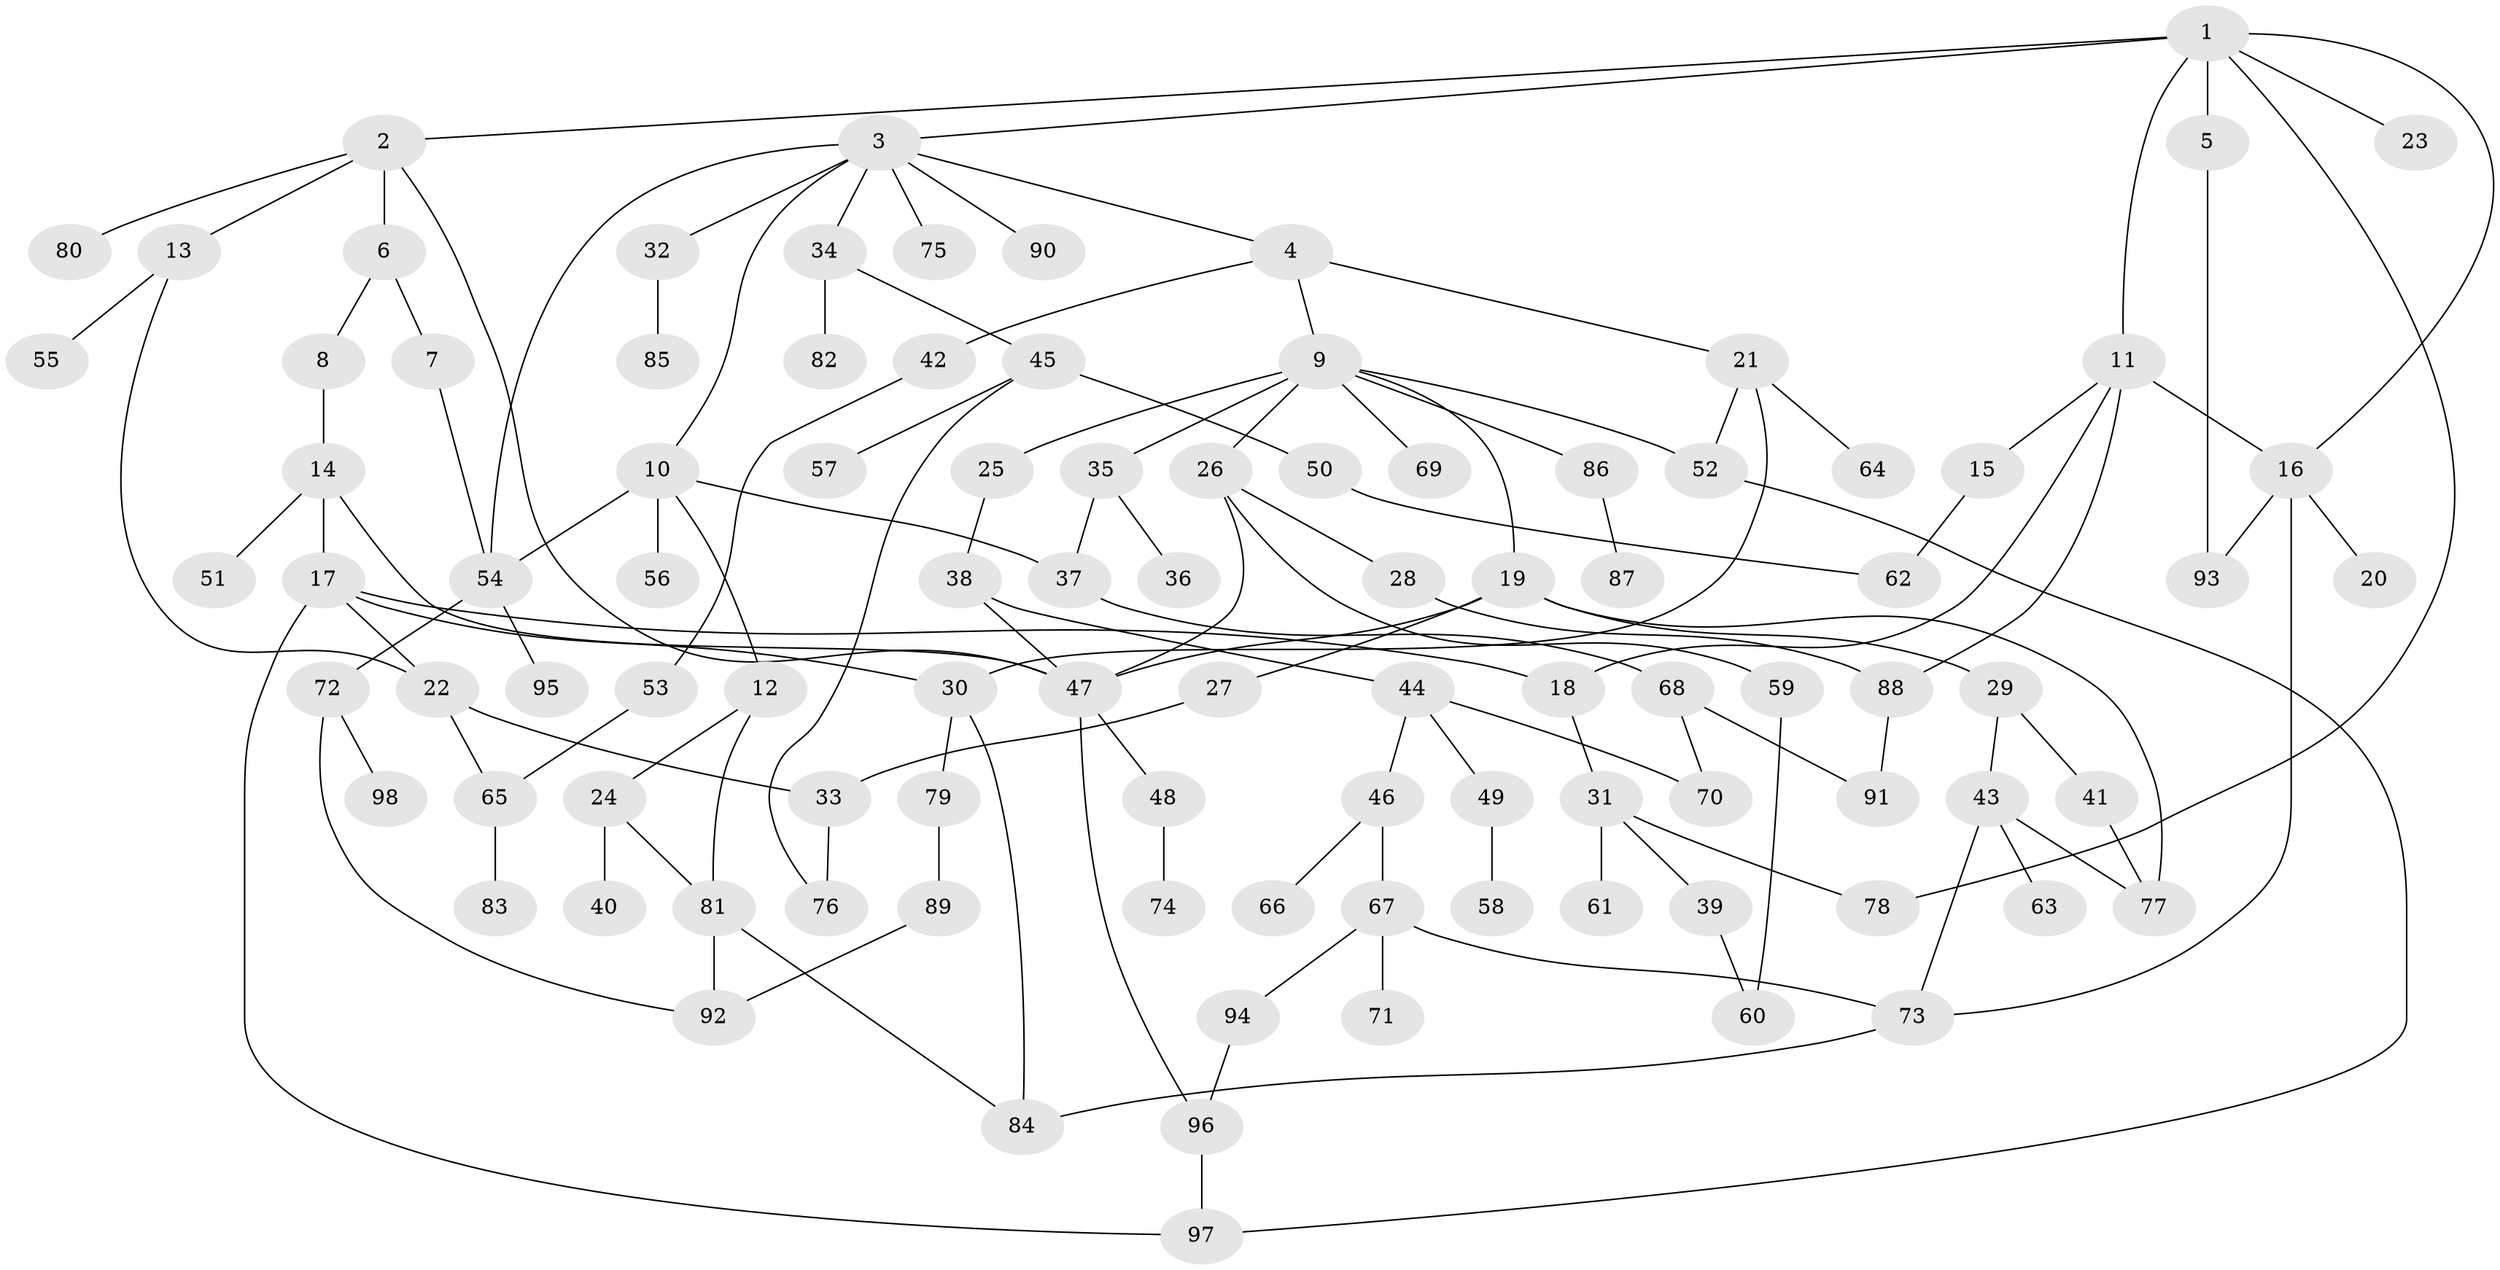 // coarse degree distribution, {7: 0.10204081632653061, 2: 0.16326530612244897, 5: 0.12244897959183673, 1: 0.4489795918367347, 3: 0.061224489795918366, 6: 0.04081632653061224, 8: 0.02040816326530612, 4: 0.04081632653061224}
// Generated by graph-tools (version 1.1) at 2025/02/03/05/25 17:02:35]
// undirected, 98 vertices, 131 edges
graph export_dot {
graph [start="1"]
  node [color=gray90,style=filled];
  1;
  2;
  3;
  4;
  5;
  6;
  7;
  8;
  9;
  10;
  11;
  12;
  13;
  14;
  15;
  16;
  17;
  18;
  19;
  20;
  21;
  22;
  23;
  24;
  25;
  26;
  27;
  28;
  29;
  30;
  31;
  32;
  33;
  34;
  35;
  36;
  37;
  38;
  39;
  40;
  41;
  42;
  43;
  44;
  45;
  46;
  47;
  48;
  49;
  50;
  51;
  52;
  53;
  54;
  55;
  56;
  57;
  58;
  59;
  60;
  61;
  62;
  63;
  64;
  65;
  66;
  67;
  68;
  69;
  70;
  71;
  72;
  73;
  74;
  75;
  76;
  77;
  78;
  79;
  80;
  81;
  82;
  83;
  84;
  85;
  86;
  87;
  88;
  89;
  90;
  91;
  92;
  93;
  94;
  95;
  96;
  97;
  98;
  1 -- 2;
  1 -- 3;
  1 -- 5;
  1 -- 11;
  1 -- 23;
  1 -- 78;
  1 -- 16;
  2 -- 6;
  2 -- 13;
  2 -- 80;
  2 -- 47;
  3 -- 4;
  3 -- 10;
  3 -- 32;
  3 -- 34;
  3 -- 75;
  3 -- 90;
  3 -- 54;
  4 -- 9;
  4 -- 21;
  4 -- 42;
  5 -- 93;
  6 -- 7;
  6 -- 8;
  7 -- 54;
  8 -- 14;
  9 -- 19;
  9 -- 25;
  9 -- 26;
  9 -- 35;
  9 -- 69;
  9 -- 86;
  9 -- 52;
  10 -- 12;
  10 -- 54;
  10 -- 56;
  10 -- 37;
  11 -- 15;
  11 -- 16;
  11 -- 18;
  11 -- 88;
  12 -- 24;
  12 -- 81;
  13 -- 55;
  13 -- 22;
  14 -- 17;
  14 -- 51;
  14 -- 47;
  15 -- 62;
  16 -- 20;
  16 -- 93;
  16 -- 73;
  17 -- 18;
  17 -- 22;
  17 -- 30;
  17 -- 97;
  18 -- 31;
  19 -- 27;
  19 -- 29;
  19 -- 47;
  19 -- 77;
  21 -- 52;
  21 -- 64;
  21 -- 30;
  22 -- 33;
  22 -- 65;
  24 -- 40;
  24 -- 81;
  25 -- 38;
  26 -- 28;
  26 -- 59;
  26 -- 47;
  27 -- 33;
  28 -- 88;
  29 -- 41;
  29 -- 43;
  30 -- 79;
  30 -- 84;
  31 -- 39;
  31 -- 61;
  31 -- 78;
  32 -- 85;
  33 -- 76;
  34 -- 45;
  34 -- 82;
  35 -- 36;
  35 -- 37;
  37 -- 68;
  38 -- 44;
  38 -- 47;
  39 -- 60;
  41 -- 77;
  42 -- 53;
  43 -- 63;
  43 -- 73;
  43 -- 77;
  44 -- 46;
  44 -- 49;
  44 -- 70;
  45 -- 50;
  45 -- 57;
  45 -- 76;
  46 -- 66;
  46 -- 67;
  47 -- 48;
  47 -- 96;
  48 -- 74;
  49 -- 58;
  50 -- 62;
  52 -- 97;
  53 -- 65;
  54 -- 72;
  54 -- 95;
  59 -- 60;
  65 -- 83;
  67 -- 71;
  67 -- 94;
  67 -- 73;
  68 -- 70;
  68 -- 91;
  72 -- 98;
  72 -- 92;
  73 -- 84;
  79 -- 89;
  81 -- 84;
  81 -- 92;
  86 -- 87;
  88 -- 91;
  89 -- 92;
  94 -- 96;
  96 -- 97;
}
